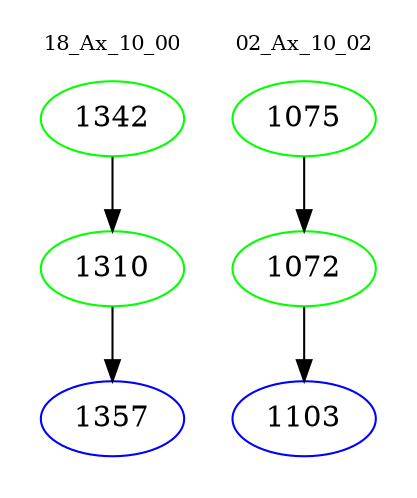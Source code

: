 digraph{
subgraph cluster_0 {
color = white
label = "18_Ax_10_00";
fontsize=10;
T0_1342 [label="1342", color="green"]
T0_1342 -> T0_1310 [color="black"]
T0_1310 [label="1310", color="green"]
T0_1310 -> T0_1357 [color="black"]
T0_1357 [label="1357", color="blue"]
}
subgraph cluster_1 {
color = white
label = "02_Ax_10_02";
fontsize=10;
T1_1075 [label="1075", color="green"]
T1_1075 -> T1_1072 [color="black"]
T1_1072 [label="1072", color="green"]
T1_1072 -> T1_1103 [color="black"]
T1_1103 [label="1103", color="blue"]
}
}
